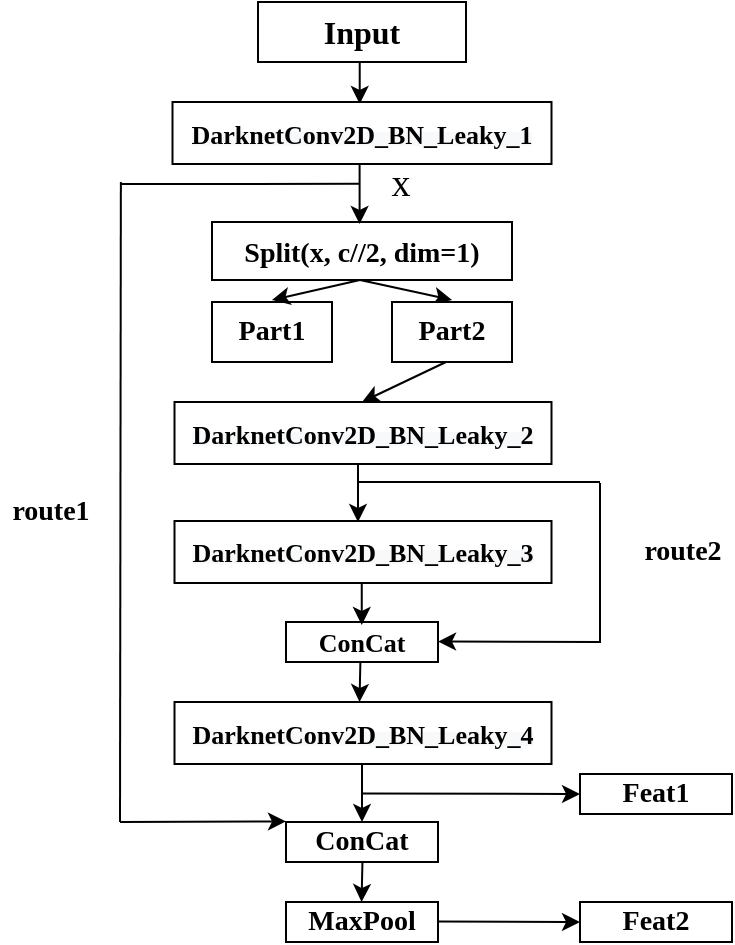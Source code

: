 <mxfile version="14.4.2" type="github">
  <diagram id="XTZovbi7HOjRICIGSqNF" name="第 1 页">
    <mxGraphModel dx="1185" dy="667" grid="1" gridSize="10" guides="1" tooltips="1" connect="1" arrows="1" fold="1" page="1" pageScale="1" pageWidth="827" pageHeight="1169" math="0" shadow="0">
      <root>
        <mxCell id="0" />
        <mxCell id="1" parent="0" />
        <mxCell id="q7BljXFhIfi4pyyEKuzE-1" value="&lt;font style=&quot;font-size: 16px&quot; face=&quot;Times New Roman&quot;&gt;&lt;b&gt;Input&lt;/b&gt;&lt;/font&gt;" style="rounded=0;whiteSpace=wrap;html=1;" parent="1" vertex="1">
          <mxGeometry x="369" y="120" width="104" height="30" as="geometry" />
        </mxCell>
        <mxCell id="q7BljXFhIfi4pyyEKuzE-3" value="" style="endArrow=classic;html=1;" parent="1" edge="1">
          <mxGeometry width="50" height="50" relative="1" as="geometry">
            <mxPoint x="419.86" y="150" as="sourcePoint" />
            <mxPoint x="419.86" y="171" as="targetPoint" />
          </mxGeometry>
        </mxCell>
        <mxCell id="q7BljXFhIfi4pyyEKuzE-5" value="&lt;span style=&quot;font-size: 14px&quot;&gt;&lt;b&gt;&lt;font face=&quot;Times New Roman&quot;&gt;Split(x, c//2, dim=1)&lt;/font&gt;&lt;/b&gt;&lt;/span&gt;" style="rounded=0;whiteSpace=wrap;html=1;" parent="1" vertex="1">
          <mxGeometry x="346" y="230" width="150" height="29" as="geometry" />
        </mxCell>
        <mxCell id="q7BljXFhIfi4pyyEKuzE-8" value="&lt;font style=&quot;font-size: 19px&quot; face=&quot;Times New Roman&quot;&gt;x&lt;/font&gt;" style="text;html=1;resizable=0;autosize=1;align=center;verticalAlign=middle;points=[];fillColor=none;strokeColor=none;rounded=0;" parent="1" vertex="1">
          <mxGeometry x="425" y="201" width="30" height="20" as="geometry" />
        </mxCell>
        <mxCell id="q7BljXFhIfi4pyyEKuzE-9" value="" style="endArrow=none;html=1;" parent="1" edge="1">
          <mxGeometry width="50" height="50" relative="1" as="geometry">
            <mxPoint x="300" y="211" as="sourcePoint" />
            <mxPoint x="420" y="210.92" as="targetPoint" />
          </mxGeometry>
        </mxCell>
        <mxCell id="q7BljXFhIfi4pyyEKuzE-10" value="&lt;font style=&quot;font-size: 14px&quot; face=&quot;Times New Roman&quot;&gt;&lt;b&gt;Part1&lt;/b&gt;&lt;/font&gt;" style="rounded=0;whiteSpace=wrap;html=1;" parent="1" vertex="1">
          <mxGeometry x="346" y="270" width="60" height="30" as="geometry" />
        </mxCell>
        <mxCell id="q7BljXFhIfi4pyyEKuzE-15" value="" style="endArrow=classic;html=1;" parent="1" edge="1">
          <mxGeometry width="50" height="50" relative="1" as="geometry">
            <mxPoint x="420" y="259" as="sourcePoint" />
            <mxPoint x="466" y="269" as="targetPoint" />
          </mxGeometry>
        </mxCell>
        <mxCell id="q7BljXFhIfi4pyyEKuzE-16" value="" style="endArrow=classic;html=1;" parent="1" edge="1">
          <mxGeometry width="50" height="50" relative="1" as="geometry">
            <mxPoint x="420" y="259" as="sourcePoint" />
            <mxPoint x="376" y="269" as="targetPoint" />
          </mxGeometry>
        </mxCell>
        <mxCell id="q7BljXFhIfi4pyyEKuzE-18" value="" style="endArrow=classic;html=1;" parent="1" edge="1">
          <mxGeometry width="50" height="50" relative="1" as="geometry">
            <mxPoint x="419.8" y="201" as="sourcePoint" />
            <mxPoint x="419.8" y="231" as="targetPoint" />
          </mxGeometry>
        </mxCell>
        <mxCell id="q7BljXFhIfi4pyyEKuzE-20" value="" style="endArrow=classic;html=1;exitX=0.5;exitY=1;exitDx=0;exitDy=0;" parent="1" edge="1">
          <mxGeometry width="50" height="50" relative="1" as="geometry">
            <mxPoint x="463" y="300" as="sourcePoint" />
            <mxPoint x="421" y="320" as="targetPoint" />
          </mxGeometry>
        </mxCell>
        <mxCell id="q7BljXFhIfi4pyyEKuzE-21" value="" style="endArrow=classic;html=1;" parent="1" edge="1">
          <mxGeometry width="50" height="50" relative="1" as="geometry">
            <mxPoint x="419" y="350" as="sourcePoint" />
            <mxPoint x="419" y="380" as="targetPoint" />
          </mxGeometry>
        </mxCell>
        <mxCell id="q7BljXFhIfi4pyyEKuzE-22" value="" style="endArrow=none;html=1;" parent="1" edge="1">
          <mxGeometry width="50" height="50" relative="1" as="geometry">
            <mxPoint x="419" y="360" as="sourcePoint" />
            <mxPoint x="540" y="360" as="targetPoint" />
          </mxGeometry>
        </mxCell>
        <mxCell id="q7BljXFhIfi4pyyEKuzE-24" value="&lt;font face=&quot;Times New Roman&quot; size=&quot;1&quot;&gt;&lt;b style=&quot;font-size: 14px&quot;&gt;route1&lt;/b&gt;&lt;/font&gt;" style="text;html=1;resizable=0;autosize=1;align=center;verticalAlign=middle;points=[];fillColor=none;strokeColor=none;rounded=0;" parent="1" vertex="1">
          <mxGeometry x="240" y="365" width="50" height="20" as="geometry" />
        </mxCell>
        <mxCell id="q7BljXFhIfi4pyyEKuzE-27" value="&lt;font face=&quot;Times New Roman&quot; size=&quot;1&quot;&gt;&lt;b style=&quot;font-size: 13px&quot;&gt;ConCat&lt;/b&gt;&lt;/font&gt;" style="rounded=0;whiteSpace=wrap;html=1;" parent="1" vertex="1">
          <mxGeometry x="383" y="430" width="76" height="20" as="geometry" />
        </mxCell>
        <mxCell id="q7BljXFhIfi4pyyEKuzE-28" value="" style="endArrow=none;html=1;" parent="1" edge="1">
          <mxGeometry width="50" height="50" relative="1" as="geometry">
            <mxPoint x="540" y="440.5" as="sourcePoint" />
            <mxPoint x="540" y="360.5" as="targetPoint" />
          </mxGeometry>
        </mxCell>
        <mxCell id="q7BljXFhIfi4pyyEKuzE-29" value="" style="endArrow=classic;html=1;" parent="1" edge="1">
          <mxGeometry width="50" height="50" relative="1" as="geometry">
            <mxPoint x="300" y="530" as="sourcePoint" />
            <mxPoint x="383" y="529.71" as="targetPoint" />
            <Array as="points">
              <mxPoint x="383" y="529.71" />
            </Array>
          </mxGeometry>
        </mxCell>
        <mxCell id="q7BljXFhIfi4pyyEKuzE-32" value="" style="endArrow=classic;html=1;" parent="1" edge="1">
          <mxGeometry width="50" height="50" relative="1" as="geometry">
            <mxPoint x="420.19" y="450" as="sourcePoint" />
            <mxPoint x="419.76" y="470" as="targetPoint" />
          </mxGeometry>
        </mxCell>
        <mxCell id="q7BljXFhIfi4pyyEKuzE-33" value="" style="endArrow=classic;html=1;entryX=0.5;entryY=0;entryDx=0;entryDy=0;" parent="1" edge="1" target="q7BljXFhIfi4pyyEKuzE-34">
          <mxGeometry width="50" height="50" relative="1" as="geometry">
            <mxPoint x="421" y="500" as="sourcePoint" />
            <mxPoint x="421" y="520" as="targetPoint" />
          </mxGeometry>
        </mxCell>
        <mxCell id="q7BljXFhIfi4pyyEKuzE-34" value="&lt;font face=&quot;Times New Roman&quot; size=&quot;1&quot;&gt;&lt;b style=&quot;font-size: 14px&quot;&gt;ConCat&lt;/b&gt;&lt;/font&gt;" style="rounded=0;whiteSpace=wrap;html=1;" parent="1" vertex="1">
          <mxGeometry x="383" y="530" width="76" height="20" as="geometry" />
        </mxCell>
        <mxCell id="q7BljXFhIfi4pyyEKuzE-35" value="" style="endArrow=none;html=1;" parent="1" edge="1">
          <mxGeometry width="50" height="50" relative="1" as="geometry">
            <mxPoint x="300" y="530" as="sourcePoint" />
            <mxPoint x="300.43" y="210" as="targetPoint" />
          </mxGeometry>
        </mxCell>
        <mxCell id="q7BljXFhIfi4pyyEKuzE-36" value="" style="endArrow=classic;html=1;" parent="1" edge="1">
          <mxGeometry width="50" height="50" relative="1" as="geometry">
            <mxPoint x="540" y="440" as="sourcePoint" />
            <mxPoint x="459" y="439.76" as="targetPoint" />
          </mxGeometry>
        </mxCell>
        <mxCell id="q7BljXFhIfi4pyyEKuzE-37" value="&lt;font face=&quot;Times New Roman&quot; style=&quot;font-size: 14px&quot;&gt;&lt;b&gt;route2&lt;/b&gt;&lt;/font&gt;" style="text;html=1;resizable=0;autosize=1;align=center;verticalAlign=middle;points=[];fillColor=none;strokeColor=none;rounded=0;" parent="1" vertex="1">
          <mxGeometry x="556" y="385" width="50" height="20" as="geometry" />
        </mxCell>
        <mxCell id="q7BljXFhIfi4pyyEKuzE-39" value="&lt;font style=&quot;font-size: 14px&quot; face=&quot;Times New Roman&quot;&gt;&lt;b&gt;MaxPool&lt;/b&gt;&lt;/font&gt;" style="rounded=0;whiteSpace=wrap;html=1;" parent="1" vertex="1">
          <mxGeometry x="383" y="570" width="76" height="20" as="geometry" />
        </mxCell>
        <mxCell id="q7BljXFhIfi4pyyEKuzE-40" value="" style="endArrow=classic;html=1;" parent="1" edge="1">
          <mxGeometry width="50" height="50" relative="1" as="geometry">
            <mxPoint x="421.22" y="550" as="sourcePoint" />
            <mxPoint x="420.79" y="570" as="targetPoint" />
          </mxGeometry>
        </mxCell>
        <mxCell id="q7BljXFhIfi4pyyEKuzE-41" value="" style="endArrow=classic;html=1;entryX=0;entryY=0.5;entryDx=0;entryDy=0;" parent="1" edge="1" target="q7BljXFhIfi4pyyEKuzE-43">
          <mxGeometry width="50" height="50" relative="1" as="geometry">
            <mxPoint x="459" y="579.76" as="sourcePoint" />
            <mxPoint x="509" y="580.1" as="targetPoint" />
          </mxGeometry>
        </mxCell>
        <mxCell id="q7BljXFhIfi4pyyEKuzE-42" value="&lt;font style=&quot;font-size: 14px&quot; face=&quot;Times New Roman&quot;&gt;&lt;b&gt;Feat1&lt;/b&gt;&lt;/font&gt;" style="rounded=0;whiteSpace=wrap;html=1;" parent="1" vertex="1">
          <mxGeometry x="530" y="506" width="76" height="20" as="geometry" />
        </mxCell>
        <mxCell id="q7BljXFhIfi4pyyEKuzE-43" value="&lt;font style=&quot;font-size: 14px&quot; face=&quot;Times New Roman&quot;&gt;&lt;b&gt;Feat2&lt;/b&gt;&lt;/font&gt;" style="rounded=0;whiteSpace=wrap;html=1;" parent="1" vertex="1">
          <mxGeometry x="530" y="570" width="76" height="20" as="geometry" />
        </mxCell>
        <mxCell id="o187VxxrP4enBbEVi_he-1" value="&lt;span style=&quot;color: rgb(0 , 0 , 0) ; font-style: normal ; letter-spacing: normal ; text-align: center ; text-indent: 0px ; text-transform: none ; word-spacing: 0px ; background-color: rgb(248 , 249 , 250) ; display: inline ; float: none&quot;&gt;&lt;font face=&quot;Times New Roman&quot; size=&quot;1&quot;&gt;&lt;b style=&quot;font-size: 13px&quot;&gt;DarknetConv2D_BN_Leaky_1&lt;/b&gt;&lt;/font&gt;&lt;/span&gt;" style="rounded=0;whiteSpace=wrap;html=1;strokeWidth=1;fontSize=7;" vertex="1" parent="1">
          <mxGeometry x="326.25" y="170" width="189.5" height="31" as="geometry" />
        </mxCell>
        <mxCell id="o187VxxrP4enBbEVi_he-2" value="&lt;span style=&quot;color: rgb(0 , 0 , 0) ; font-style: normal ; letter-spacing: normal ; text-align: center ; text-indent: 0px ; text-transform: none ; word-spacing: 0px ; background-color: rgb(248 , 249 , 250) ; display: inline ; float: none&quot;&gt;&lt;font face=&quot;Times New Roman&quot; size=&quot;1&quot;&gt;&lt;b style=&quot;font-size: 13px&quot;&gt;DarknetConv2D_BN_Leaky_2&lt;/b&gt;&lt;/font&gt;&lt;/span&gt;" style="rounded=0;whiteSpace=wrap;html=1;strokeWidth=1;fontSize=7;" vertex="1" parent="1">
          <mxGeometry x="327.25" y="320" width="188.5" height="31" as="geometry" />
        </mxCell>
        <mxCell id="o187VxxrP4enBbEVi_he-3" value="&lt;span style=&quot;color: rgb(0 , 0 , 0) ; font-style: normal ; letter-spacing: normal ; text-align: center ; text-indent: 0px ; text-transform: none ; word-spacing: 0px ; background-color: rgb(248 , 249 , 250) ; display: inline ; float: none&quot;&gt;&lt;font face=&quot;Times New Roman&quot; size=&quot;1&quot;&gt;&lt;b style=&quot;font-size: 13px&quot;&gt;DarknetConv2D_BN_Leaky_3&lt;/b&gt;&lt;/font&gt;&lt;/span&gt;" style="rounded=0;whiteSpace=wrap;html=1;strokeWidth=1;fontSize=7;" vertex="1" parent="1">
          <mxGeometry x="327.25" y="379.5" width="188.5" height="31" as="geometry" />
        </mxCell>
        <mxCell id="o187VxxrP4enBbEVi_he-4" value="&lt;span style=&quot;color: rgb(0 , 0 , 0) ; font-style: normal ; letter-spacing: normal ; text-align: center ; text-indent: 0px ; text-transform: none ; word-spacing: 0px ; background-color: rgb(248 , 249 , 250) ; display: inline ; float: none&quot;&gt;&lt;font face=&quot;Times New Roman&quot; size=&quot;1&quot;&gt;&lt;b style=&quot;font-size: 13px&quot;&gt;DarknetConv2D_BN_Leaky_4&lt;/b&gt;&lt;/font&gt;&lt;/span&gt;" style="rounded=0;whiteSpace=wrap;html=1;strokeWidth=1;fontSize=7;" vertex="1" parent="1">
          <mxGeometry x="327.25" y="470" width="188.5" height="31" as="geometry" />
        </mxCell>
        <mxCell id="o187VxxrP4enBbEVi_he-5" value="&lt;font style=&quot;font-size: 14px&quot; face=&quot;Times New Roman&quot;&gt;&lt;b&gt;Part2&lt;/b&gt;&lt;/font&gt;" style="rounded=0;whiteSpace=wrap;html=1;" vertex="1" parent="1">
          <mxGeometry x="436" y="270" width="60" height="30" as="geometry" />
        </mxCell>
        <mxCell id="o187VxxrP4enBbEVi_he-6" value="" style="endArrow=classic;html=1;" edge="1" parent="1">
          <mxGeometry width="50" height="50" relative="1" as="geometry">
            <mxPoint x="420.88" y="410.5" as="sourcePoint" />
            <mxPoint x="420.88" y="431.5" as="targetPoint" />
          </mxGeometry>
        </mxCell>
        <mxCell id="o187VxxrP4enBbEVi_he-7" value="" style="endArrow=classic;html=1;entryX=0;entryY=0.5;entryDx=0;entryDy=0;" edge="1" parent="1" target="q7BljXFhIfi4pyyEKuzE-42">
          <mxGeometry width="50" height="50" relative="1" as="geometry">
            <mxPoint x="421" y="515.76" as="sourcePoint" />
            <mxPoint x="526" y="516" as="targetPoint" />
          </mxGeometry>
        </mxCell>
      </root>
    </mxGraphModel>
  </diagram>
</mxfile>
